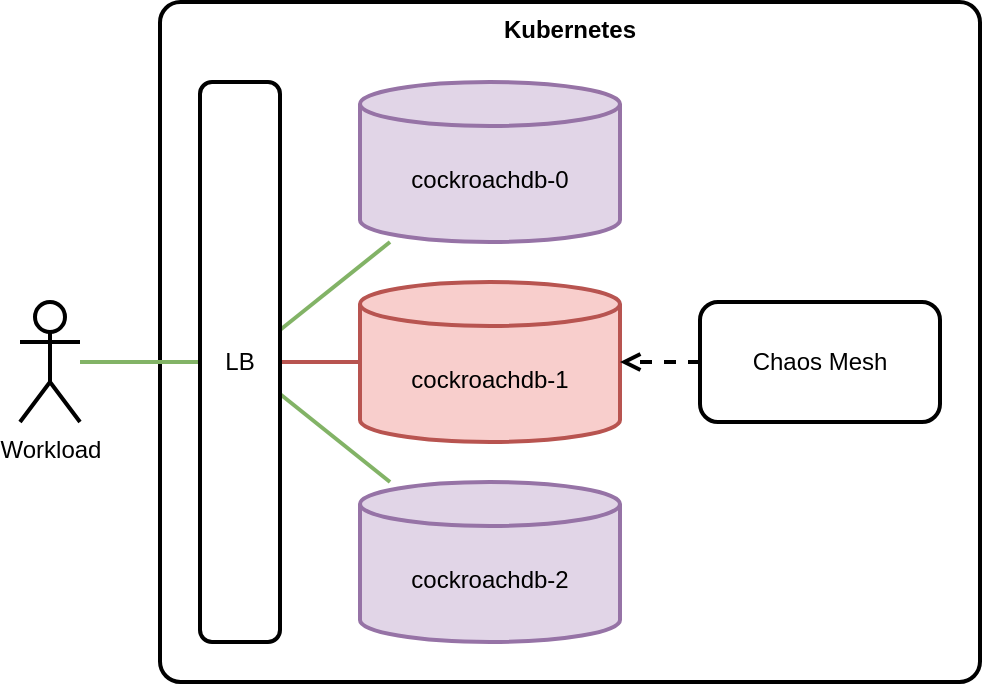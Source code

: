 <mxfile>
    <diagram id="egCJQXx5akYZ2FTzE-84" name="Page-1">
        <mxGraphModel dx="921" dy="1256" grid="1" gridSize="10" guides="1" tooltips="1" connect="1" arrows="1" fold="1" page="0" pageScale="1" pageWidth="827" pageHeight="1169" math="0" shadow="0">
            <root>
                <mxCell id="0"/>
                <mxCell id="1" parent="0"/>
                <mxCell id="58" value="Kubernetes" style="rounded=1;whiteSpace=wrap;html=1;fillColor=none;arcSize=3;fontStyle=1;verticalAlign=top;strokeWidth=2;" vertex="1" parent="1">
                    <mxGeometry x="40" y="-280" width="410" height="340" as="geometry"/>
                </mxCell>
                <mxCell id="59" value="cockroachdb-1" style="shape=cylinder3;whiteSpace=wrap;html=1;boundedLbl=1;backgroundOutline=1;size=11;fillColor=#f8cecc;strokeColor=#b85450;strokeWidth=2;" vertex="1" parent="1">
                    <mxGeometry x="140" y="-140" width="130" height="80" as="geometry"/>
                </mxCell>
                <mxCell id="60" value="cockroachdb-0" style="shape=cylinder3;whiteSpace=wrap;html=1;boundedLbl=1;backgroundOutline=1;size=11;fillColor=#e1d5e7;strokeColor=#9673a6;strokeWidth=2;" vertex="1" parent="1">
                    <mxGeometry x="140" y="-240" width="130" height="80" as="geometry"/>
                </mxCell>
                <mxCell id="61" value="cockroachdb-2" style="shape=cylinder3;whiteSpace=wrap;html=1;boundedLbl=1;backgroundOutline=1;size=11;fillColor=#e1d5e7;strokeColor=#9673a6;strokeWidth=2;" vertex="1" parent="1">
                    <mxGeometry x="140" y="-40" width="130" height="80" as="geometry"/>
                </mxCell>
                <mxCell id="62" value="Chaos Mesh" style="rounded=1;whiteSpace=wrap;html=1;fillColor=default;strokeWidth=2;" vertex="1" parent="1">
                    <mxGeometry x="310" y="-130" width="120" height="60" as="geometry"/>
                </mxCell>
                <mxCell id="64" style="edgeStyle=none;html=1;entryX=1;entryY=0.5;entryDx=0;entryDy=0;entryPerimeter=0;endArrow=open;endFill=0;strokeWidth=2;dashed=1;" edge="1" parent="1" source="62" target="59">
                    <mxGeometry relative="1" as="geometry"/>
                </mxCell>
                <mxCell id="71" style="edgeStyle=none;html=1;strokeWidth=2;endArrow=none;endFill=0;fillColor=#d5e8d4;strokeColor=#82b366;" edge="1" parent="1" source="65" target="67">
                    <mxGeometry relative="1" as="geometry"/>
                </mxCell>
                <mxCell id="65" value="Workload" style="shape=umlActor;verticalLabelPosition=bottom;verticalAlign=top;html=1;outlineConnect=0;strokeWidth=2;" vertex="1" parent="1">
                    <mxGeometry x="-30" y="-130" width="30" height="60" as="geometry"/>
                </mxCell>
                <mxCell id="68" style="edgeStyle=none;html=1;strokeWidth=2;endArrow=none;endFill=0;fillColor=#d5e8d4;strokeColor=#82b366;" edge="1" parent="1" source="67" target="60">
                    <mxGeometry relative="1" as="geometry"/>
                </mxCell>
                <mxCell id="69" style="edgeStyle=none;html=1;strokeWidth=2;endArrow=none;endFill=0;fillColor=#f8cecc;strokeColor=#b85450;" edge="1" parent="1" source="67" target="59">
                    <mxGeometry relative="1" as="geometry"/>
                </mxCell>
                <mxCell id="70" style="edgeStyle=none;html=1;strokeWidth=2;endArrow=none;endFill=0;fillColor=#d5e8d4;strokeColor=#82b366;" edge="1" parent="1" source="67" target="61">
                    <mxGeometry relative="1" as="geometry"/>
                </mxCell>
                <mxCell id="67" value="LB" style="rounded=1;whiteSpace=wrap;html=1;fillColor=default;strokeWidth=2;" vertex="1" parent="1">
                    <mxGeometry x="60" y="-240" width="40" height="280" as="geometry"/>
                </mxCell>
            </root>
        </mxGraphModel>
    </diagram>
</mxfile>